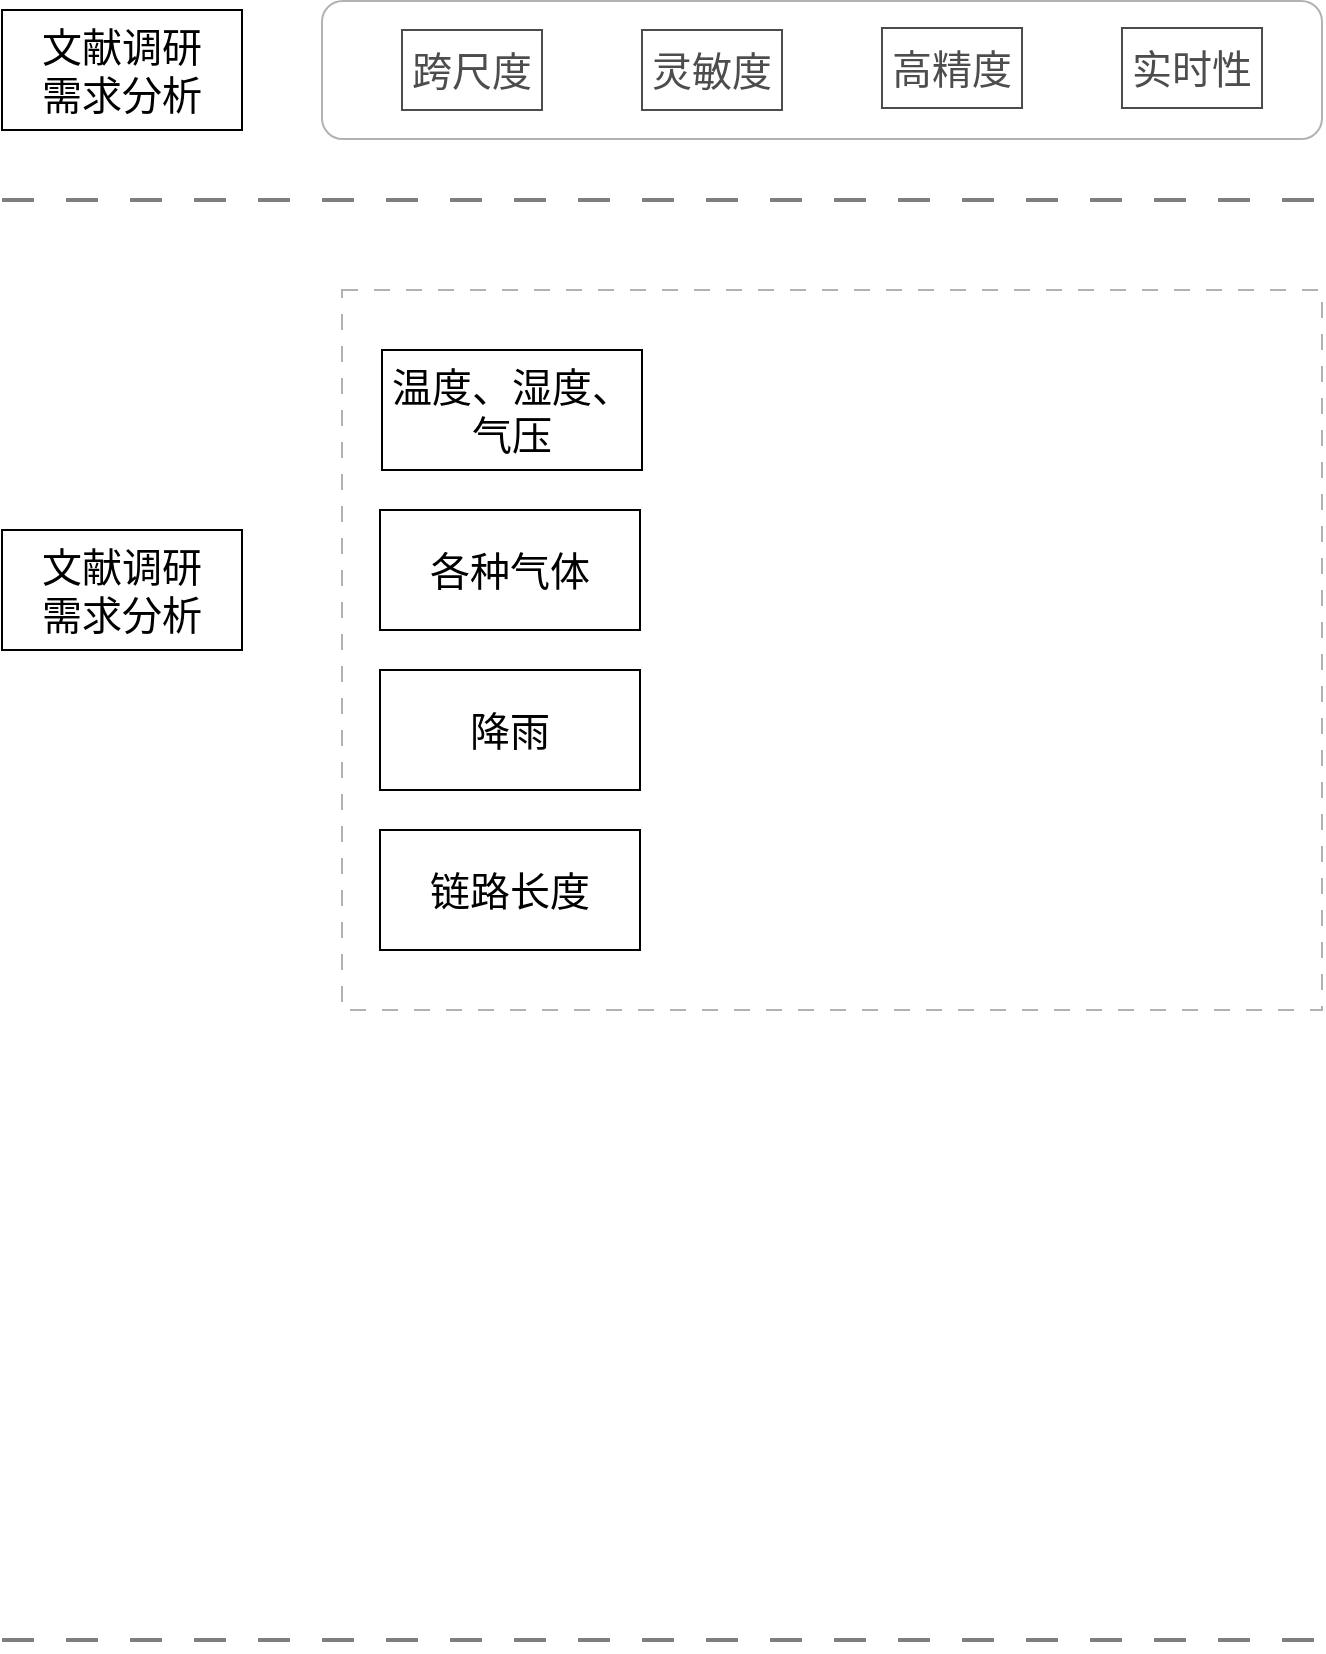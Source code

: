 <mxfile version="24.5.4" type="github">
  <diagram name="第 1 页" id="vz4i3LhELy7wU1bM7fb8">
    <mxGraphModel dx="1050" dy="565" grid="1" gridSize="10" guides="1" tooltips="1" connect="1" arrows="1" fold="1" page="1" pageScale="1" pageWidth="827" pageHeight="1169" math="0" shadow="0">
      <root>
        <mxCell id="0" />
        <mxCell id="1" parent="0" />
        <mxCell id="u5NkH72IfdMpRJPFfYtH-1" value="&lt;font style=&quot;font-size: 20px;&quot;&gt;文献调研&lt;/font&gt;&lt;div style=&quot;font-size: 20px;&quot;&gt;需求分析&lt;/div&gt;" style="whiteSpace=wrap;html=1;" vertex="1" parent="1">
          <mxGeometry x="160" y="30" width="120" height="60" as="geometry" />
        </mxCell>
        <mxCell id="u5NkH72IfdMpRJPFfYtH-9" value="" style="rounded=0;whiteSpace=wrap;html=1;dashed=1;dashPattern=8 8;opacity=30;" vertex="1" parent="1">
          <mxGeometry x="330" y="170" width="490" height="360" as="geometry" />
        </mxCell>
        <mxCell id="u5NkH72IfdMpRJPFfYtH-13" value="" style="line;strokeWidth=2;html=1;perimeter=backbonePerimeter;points=[];outlineConnect=0;opacity=50;dashed=1;dashPattern=8 8;" vertex="1" parent="1">
          <mxGeometry x="160" y="120" width="660" height="10" as="geometry" />
        </mxCell>
        <mxCell id="u5NkH72IfdMpRJPFfYtH-25" value="&lt;font style=&quot;font-size: 20px;&quot;&gt;&lt;font style=&quot;font-size: 20px;&quot;&gt;跨尺&lt;/font&gt;度&lt;/font&gt;" style="whiteSpace=wrap;html=1;" vertex="1" parent="1">
          <mxGeometry x="360" y="40" width="70" height="40" as="geometry" />
        </mxCell>
        <mxCell id="u5NkH72IfdMpRJPFfYtH-27" value="&lt;font style=&quot;font-size: 20px;&quot;&gt;灵敏度&lt;/font&gt;" style="whiteSpace=wrap;html=1;" vertex="1" parent="1">
          <mxGeometry x="480" y="40" width="70" height="40" as="geometry" />
        </mxCell>
        <mxCell id="u5NkH72IfdMpRJPFfYtH-28" value="&lt;font style=&quot;font-size: 20px;&quot;&gt;&lt;font style=&quot;font-size: 20px;&quot;&gt;高精度&lt;/font&gt;&lt;/font&gt;" style="whiteSpace=wrap;html=1;" vertex="1" parent="1">
          <mxGeometry x="600" y="39" width="70" height="40" as="geometry" />
        </mxCell>
        <mxCell id="u5NkH72IfdMpRJPFfYtH-29" value="&lt;span style=&quot;font-size: 20px;&quot;&gt;实时性&lt;/span&gt;" style="whiteSpace=wrap;html=1;" vertex="1" parent="1">
          <mxGeometry x="720" y="39" width="70" height="40" as="geometry" />
        </mxCell>
        <mxCell id="u5NkH72IfdMpRJPFfYtH-32" value="" style="rounded=1;whiteSpace=wrap;html=1;opacity=30;" vertex="1" parent="1">
          <mxGeometry x="320" y="25.5" width="500" height="69" as="geometry" />
        </mxCell>
        <mxCell id="u5NkH72IfdMpRJPFfYtH-41" value="" style="line;strokeWidth=2;html=1;perimeter=backbonePerimeter;points=[];outlineConnect=0;opacity=50;dashed=1;dashPattern=8 8;" vertex="1" parent="1">
          <mxGeometry x="160" y="840" width="660" height="10" as="geometry" />
        </mxCell>
        <mxCell id="u5NkH72IfdMpRJPFfYtH-42" value="&lt;font style=&quot;font-size: 20px;&quot;&gt;文献调研&lt;/font&gt;&lt;div style=&quot;font-size: 20px;&quot;&gt;需求分析&lt;/div&gt;" style="whiteSpace=wrap;html=1;" vertex="1" parent="1">
          <mxGeometry x="160" y="290" width="120" height="60" as="geometry" />
        </mxCell>
        <mxCell id="u5NkH72IfdMpRJPFfYtH-47" value="&lt;font style=&quot;font-size: 20px;&quot;&gt;温度、湿度、气压&lt;/font&gt;" style="rounded=0;whiteSpace=wrap;html=1;" vertex="1" parent="1">
          <mxGeometry x="350" y="200" width="130" height="60" as="geometry" />
        </mxCell>
        <mxCell id="u5NkH72IfdMpRJPFfYtH-51" value="&lt;span style=&quot;font-size: 20px;&quot;&gt;各种气体&lt;/span&gt;" style="rounded=0;whiteSpace=wrap;html=1;" vertex="1" parent="1">
          <mxGeometry x="349" y="280" width="130" height="60" as="geometry" />
        </mxCell>
        <mxCell id="u5NkH72IfdMpRJPFfYtH-52" value="&lt;span style=&quot;font-size: 20px;&quot;&gt;降雨&lt;/span&gt;" style="rounded=0;whiteSpace=wrap;html=1;" vertex="1" parent="1">
          <mxGeometry x="349" y="360" width="130" height="60" as="geometry" />
        </mxCell>
        <mxCell id="u5NkH72IfdMpRJPFfYtH-53" value="&lt;span style=&quot;font-size: 20px;&quot;&gt;链路长度&lt;/span&gt;" style="rounded=0;whiteSpace=wrap;html=1;" vertex="1" parent="1">
          <mxGeometry x="349" y="440" width="130" height="60" as="geometry" />
        </mxCell>
      </root>
    </mxGraphModel>
  </diagram>
</mxfile>
